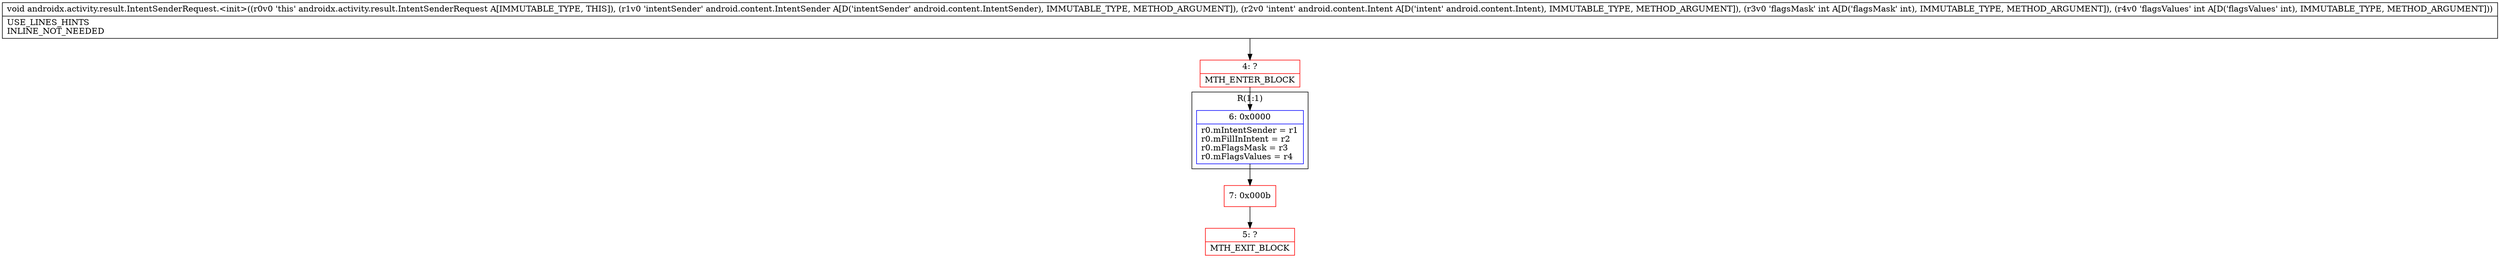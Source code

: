 digraph "CFG forandroidx.activity.result.IntentSenderRequest.\<init\>(Landroid\/content\/IntentSender;Landroid\/content\/Intent;II)V" {
subgraph cluster_Region_1841224159 {
label = "R(1:1)";
node [shape=record,color=blue];
Node_6 [shape=record,label="{6\:\ 0x0000|r0.mIntentSender = r1\lr0.mFillInIntent = r2\lr0.mFlagsMask = r3\lr0.mFlagsValues = r4\l}"];
}
Node_4 [shape=record,color=red,label="{4\:\ ?|MTH_ENTER_BLOCK\l}"];
Node_7 [shape=record,color=red,label="{7\:\ 0x000b}"];
Node_5 [shape=record,color=red,label="{5\:\ ?|MTH_EXIT_BLOCK\l}"];
MethodNode[shape=record,label="{void androidx.activity.result.IntentSenderRequest.\<init\>((r0v0 'this' androidx.activity.result.IntentSenderRequest A[IMMUTABLE_TYPE, THIS]), (r1v0 'intentSender' android.content.IntentSender A[D('intentSender' android.content.IntentSender), IMMUTABLE_TYPE, METHOD_ARGUMENT]), (r2v0 'intent' android.content.Intent A[D('intent' android.content.Intent), IMMUTABLE_TYPE, METHOD_ARGUMENT]), (r3v0 'flagsMask' int A[D('flagsMask' int), IMMUTABLE_TYPE, METHOD_ARGUMENT]), (r4v0 'flagsValues' int A[D('flagsValues' int), IMMUTABLE_TYPE, METHOD_ARGUMENT]))  | USE_LINES_HINTS\lINLINE_NOT_NEEDED\l}"];
MethodNode -> Node_4;Node_6 -> Node_7;
Node_4 -> Node_6;
Node_7 -> Node_5;
}

